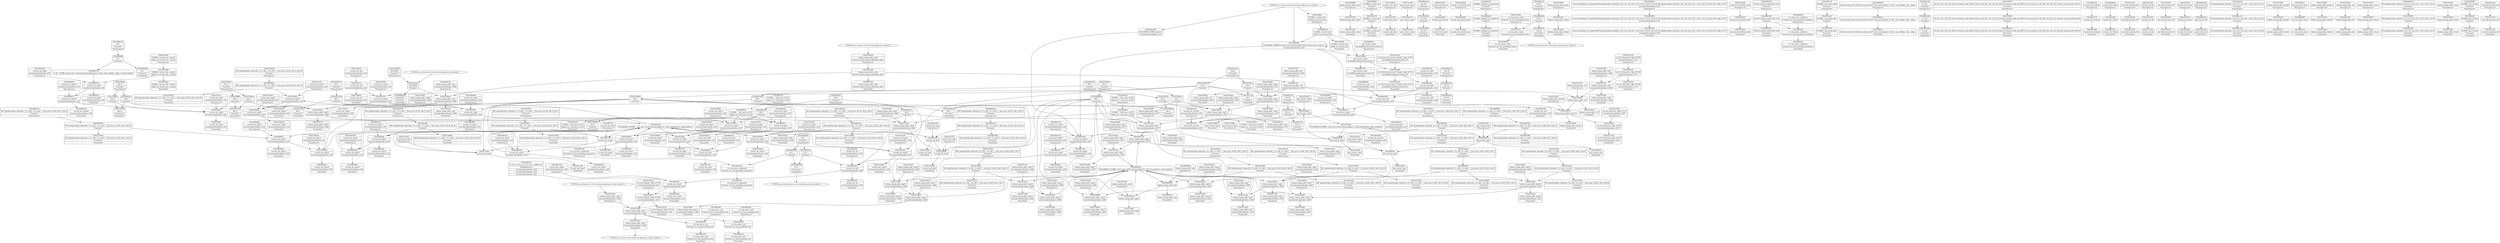 digraph {
	CE0x47dcde0 [shape=record,shape=Mrecord,label="{CE0x47dcde0|current_sid:_tmp19|security/selinux/hooks.c,218}"]
	CE0x47ebe20 [shape=record,shape=Mrecord,label="{CE0x47ebe20|selinux_mmap_addr:_entry|*SummSink*}"]
	CE0x4830240 [shape=record,shape=Mrecord,label="{CE0x4830240|current_sid:_tmp5|security/selinux/hooks.c,218|*SummSink*}"]
	CE0x482d070 [shape=record,shape=Mrecord,label="{CE0x482d070|i64*_getelementptr_inbounds_(_11_x_i64_,_11_x_i64_*___llvm_gcov_ctr125,_i64_0,_i64_8)|*Constant*|*SummSource*}"]
	CE0x4802e90 [shape=record,shape=Mrecord,label="{CE0x4802e90|current_sid:_tmp15|security/selinux/hooks.c,218|*SummSink*}"]
	CE0x47e3840 [shape=record,shape=Mrecord,label="{CE0x47e3840|get_current:_tmp2|*SummSink*}"]
	CE0x47db750 [shape=record,shape=Mrecord,label="{CE0x47db750|GLOBAL:_current_sid|*Constant*}"]
	CE0x47e53f0 [shape=record,shape=Mrecord,label="{CE0x47e53f0|current_sid:_entry}"]
	CE0x54f8420 [shape=record,shape=Mrecord,label="{CE0x54f8420|i64_0|*Constant*|*SummSource*}"]
	CE0x4840e30 [shape=record,shape=Mrecord,label="{CE0x4840e30|current_sid:_tmp21|security/selinux/hooks.c,218|*SummSink*}"]
	CE0x4808c10 [shape=record,shape=Mrecord,label="{CE0x4808c10|selinux_mmap_addr:_tmp|*SummSink*}"]
	CE0x47d9160 [shape=record,shape=Mrecord,label="{CE0x47d9160|get_current:_tmp3|*SummSource*}"]
	CE0x48406b0 [shape=record,shape=Mrecord,label="{CE0x48406b0|current_sid:_cred|security/selinux/hooks.c,218|*SummSource*}"]
	CE0x47ee210 [shape=record,shape=Mrecord,label="{CE0x47ee210|get_current:_entry}"]
	CE0x4827680 [shape=record,shape=Mrecord,label="{CE0x4827680|i64_2|*Constant*}"]
	CE0x47dad70 [shape=record,shape=Mrecord,label="{CE0x47dad70|i32_0|*Constant*|*SummSource*}"]
	CE0x4806cf0 [shape=record,shape=Mrecord,label="{CE0x4806cf0|current_sid:_tmp13|security/selinux/hooks.c,218}"]
	CE0x480e2f0 [shape=record,shape=Mrecord,label="{CE0x480e2f0|avc_has_perm:_ssid|Function::avc_has_perm&Arg::ssid::|*SummSource*}"]
	CE0x4809120 [shape=record,shape=Mrecord,label="{CE0x4809120|_ret_i32_%retval.0,_!dbg_!27728|security/selinux/avc.c,775}"]
	CE0x47da720 [shape=record,shape=Mrecord,label="{CE0x47da720|current_sid:_tmp7|security/selinux/hooks.c,218|*SummSink*}"]
	CE0x47dd0d0 [shape=record,shape=Mrecord,label="{CE0x47dd0d0|i64*_getelementptr_inbounds_(_11_x_i64_,_11_x_i64_*___llvm_gcov_ctr125,_i64_0,_i64_10)|*Constant*}"]
	CE0x47ee910 [shape=record,shape=Mrecord,label="{CE0x47ee910|selinux_mmap_addr:_tmp15|security/selinux/hooks.c,3286|*SummSource*}"]
	CE0x4808dc0 [shape=record,shape=Mrecord,label="{CE0x4808dc0|get_current:_tmp4|./arch/x86/include/asm/current.h,14|*SummSource*}"]
	CE0x482bcb0 [shape=record,shape=Mrecord,label="{CE0x482bcb0|i32_218|*Constant*|*SummSource*}"]
	CE0x4840540 [shape=record,shape=Mrecord,label="{CE0x4840540|current_sid:_cred|security/selinux/hooks.c,218}"]
	CE0x4842ad0 [shape=record,shape=Mrecord,label="{CE0x4842ad0|current_sid:_sid|security/selinux/hooks.c,220|*SummSource*}"]
	CE0x48410c0 [shape=record,shape=Mrecord,label="{CE0x48410c0|i32_22|*Constant*}"]
	CE0x48411f0 [shape=record,shape=Mrecord,label="{CE0x48411f0|i32_22|*Constant*|*SummSource*}"]
	CE0x47dc420 [shape=record,shape=Mrecord,label="{CE0x47dc420|current_sid:_tmp17|security/selinux/hooks.c,218|*SummSource*}"]
	CE0x47e38b0 [shape=record,shape=Mrecord,label="{CE0x47e38b0|get_current:_tmp2|*SummSource*}"]
	CE0x47e47b0 [shape=record,shape=Mrecord,label="{CE0x47e47b0|i64*_getelementptr_inbounds_(_9_x_i64_,_9_x_i64_*___llvm_gcov_ctr255,_i64_0,_i64_6)|*Constant*|*SummSink*}"]
	CE0x47fa990 [shape=record,shape=Mrecord,label="{CE0x47fa990|i64_1|*Constant*|*SummSource*}"]
	CE0x47ded70 [shape=record,shape=Mrecord,label="{CE0x47ded70|current_sid:_do.end|*SummSink*}"]
	CE0x482d930 [shape=record,shape=Mrecord,label="{CE0x482d930|current_sid:_land.lhs.true|*SummSource*}"]
	CE0x47f00f0 [shape=record,shape=Mrecord,label="{CE0x47f00f0|_ret_i32_%retval.0,_!dbg_!27727|security/selinux/hooks.c,3287}"]
	CE0x4800360 [shape=record,shape=Mrecord,label="{CE0x4800360|selinux_mmap_addr:_tmp}"]
	CE0x482ffc0 [shape=record,shape=Mrecord,label="{CE0x482ffc0|current_sid:_tmp5|security/selinux/hooks.c,218}"]
	CE0x47dc720 [shape=record,shape=Mrecord,label="{CE0x47dc720|current_sid:_tmp19|security/selinux/hooks.c,218|*SummSource*}"]
	CE0x47f4aa0 [shape=record,shape=Mrecord,label="{CE0x47f4aa0|selinux_mmap_addr:_tmp5|security/selinux/hooks.c,3277|*SummSource*}"]
	CE0x482c260 [shape=record,shape=Mrecord,label="{CE0x482c260|COLLAPSED:_GCMRE___llvm_gcov_ctr125_internal_global_11_x_i64_zeroinitializer:_elem_0:default:}"]
	CE0x47d9e40 [shape=record,shape=Mrecord,label="{CE0x47d9e40|i64*_getelementptr_inbounds_(_11_x_i64_,_11_x_i64_*___llvm_gcov_ctr125,_i64_0,_i64_1)|*Constant*|*SummSink*}"]
	CE0x47dec60 [shape=record,shape=Mrecord,label="{CE0x47dec60|current_sid:_do.end|*SummSource*}"]
	CE0x482f150 [shape=record,shape=Mrecord,label="{CE0x482f150|GLOBAL:___llvm_gcov_ctr125|Global_var:__llvm_gcov_ctr125|*SummSource*}"]
	CE0x47daa90 [shape=record,shape=Mrecord,label="{CE0x47daa90|selinux_mmap_addr:_addr|Function::selinux_mmap_addr&Arg::addr::}"]
	CE0x47e55a0 [shape=record,shape=Mrecord,label="{CE0x47e55a0|selinux_mmap_addr:_call2|security/selinux/hooks.c,3281|*SummSource*}"]
	CE0x482b860 [shape=record,shape=Mrecord,label="{CE0x482b860|GLOBAL:_lockdep_rcu_suspicious|*Constant*|*SummSink*}"]
	CE0x47f8200 [shape=record,shape=Mrecord,label="{CE0x47f8200|avc_has_perm:_tclass|Function::avc_has_perm&Arg::tclass::|*SummSink*}"]
	CE0x47dbff0 [shape=record,shape=Mrecord,label="{CE0x47dbff0|i64*_getelementptr_inbounds_(_11_x_i64_,_11_x_i64_*___llvm_gcov_ctr125,_i64_0,_i64_9)|*Constant*|*SummSink*}"]
	CE0x47fd870 [shape=record,shape=Mrecord,label="{CE0x47fd870|selinux_mmap_addr:_tmp6|security/selinux/hooks.c,3278}"]
	CE0x47f5f60 [shape=record,shape=Mrecord,label="{CE0x47f5f60|selinux_mmap_addr:_tobool|security/selinux/hooks.c,3277}"]
	CE0x4800440 [shape=record,shape=Mrecord,label="{CE0x4800440|selinux_mmap_addr:_tmp|*SummSource*}"]
	CE0x47dc490 [shape=record,shape=Mrecord,label="{CE0x47dc490|current_sid:_tmp17|security/selinux/hooks.c,218|*SummSink*}"]
	CE0x4801880 [shape=record,shape=Mrecord,label="{CE0x4801880|selinux_mmap_addr:_tmp4|security/selinux/hooks.c,3277|*SummSource*}"]
	CE0x47fced0 [shape=record,shape=Mrecord,label="{CE0x47fced0|selinux_mmap_addr:_tmp9|security/selinux/hooks.c,3280}"]
	CE0x47e7090 [shape=record,shape=Mrecord,label="{CE0x47e7090|_ret_i32_%retval.0,_!dbg_!27727|security/selinux/hooks.c,3287|*SummSource*}"]
	CE0x47dcbb0 [shape=record,shape=Mrecord,label="{CE0x47dcbb0|current_sid:_tmp18|security/selinux/hooks.c,218|*SummSink*}"]
	CE0x4804a10 [shape=record,shape=Mrecord,label="{CE0x4804a10|avc_has_perm:_tsid|Function::avc_has_perm&Arg::tsid::|*SummSink*}"]
	CE0x47f4ff0 [shape=record,shape=Mrecord,label="{CE0x47f4ff0|selinux_mmap_addr:_tmp11|security/selinux/hooks.c,3280|*SummSink*}"]
	CE0x47d9da0 [shape=record,shape=Mrecord,label="{CE0x47d9da0|COLLAPSED:_GCMRE___llvm_gcov_ctr98_internal_global_2_x_i64_zeroinitializer:_elem_0:default:}"]
	CE0x47f9eb0 [shape=record,shape=Mrecord,label="{CE0x47f9eb0|i64_5|*Constant*}"]
	CE0x4808d20 [shape=record,shape=Mrecord,label="{CE0x4808d20|i64*_getelementptr_inbounds_(_2_x_i64_,_2_x_i64_*___llvm_gcov_ctr98,_i64_0,_i64_1)|*Constant*}"]
	CE0x47e6dd0 [shape=record,shape=Mrecord,label="{CE0x47e6dd0|selinux_mmap_addr:_if.then|*SummSink*}"]
	CE0x47e1a80 [shape=record,shape=Mrecord,label="{CE0x47e1a80|current_sid:_tmp3|*SummSink*}"]
	CE0x4843940 [shape=record,shape=Mrecord,label="{CE0x4843940|current_sid:_tmp24|security/selinux/hooks.c,220|*SummSink*}"]
	CE0x48077f0 [shape=record,shape=Mrecord,label="{CE0x48077f0|current_sid:_tmp2|*SummSource*}"]
	CE0x47efe70 [shape=record,shape=Mrecord,label="{CE0x47efe70|selinux_mmap_addr:_tmp16|security/selinux/hooks.c,3287|*SummSink*}"]
	CE0x4802e20 [shape=record,shape=Mrecord,label="{CE0x4802e20|current_sid:_tmp15|security/selinux/hooks.c,218|*SummSource*}"]
	CE0x48429e0 [shape=record,shape=Mrecord,label="{CE0x48429e0|current_sid:_sid|security/selinux/hooks.c,220}"]
	CE0x4805540 [shape=record,shape=Mrecord,label="{CE0x4805540|_call_void_lockdep_rcu_suspicious(i8*_getelementptr_inbounds_(_25_x_i8_,_25_x_i8_*_.str3,_i32_0,_i32_0),_i32_218,_i8*_getelementptr_inbounds_(_45_x_i8_,_45_x_i8_*_.str12,_i32_0,_i32_0))_#10,_!dbg_!27727|security/selinux/hooks.c,218}"]
	CE0x47ec720 [shape=record,shape=Mrecord,label="{CE0x47ec720|selinux_mmap_addr:_tmp6|security/selinux/hooks.c,3278|*SummSink*}"]
	CE0x47fcbb0 [shape=record,shape=Mrecord,label="{CE0x47fcbb0|selinux_mmap_addr:_tmp11|security/selinux/hooks.c,3280}"]
	CE0x482c2d0 [shape=record,shape=Mrecord,label="{CE0x482c2d0|current_sid:_tmp|*SummSource*}"]
	CE0x47e4260 [shape=record,shape=Mrecord,label="{CE0x47e4260|current_sid:_land.lhs.true2}"]
	CE0x48083e0 [shape=record,shape=Mrecord,label="{CE0x48083e0|current_sid:_tmp8|security/selinux/hooks.c,218|*SummSink*}"]
	"CONST[source:0(mediator),value:2(dynamic)][purpose:{object,subject}]"
	CE0x480d430 [shape=record,shape=Mrecord,label="{CE0x480d430|current_sid:_tmp16|security/selinux/hooks.c,218}"]
	CE0x47deaa0 [shape=record,shape=Mrecord,label="{CE0x47deaa0|current_sid:_land.lhs.true|*SummSink*}"]
	CE0x47f6e10 [shape=record,shape=Mrecord,label="{CE0x47f6e10|selinux_mmap_addr:_tmp2|security/selinux/hooks.c,3277}"]
	CE0x47f34e0 [shape=record,shape=Mrecord,label="{CE0x47f34e0|i64*_getelementptr_inbounds_(_9_x_i64_,_9_x_i64_*___llvm_gcov_ctr255,_i64_0,_i64_6)|*Constant*}"]
	CE0x47dab50 [shape=record,shape=Mrecord,label="{CE0x47dab50|selinux_mmap_addr:_addr|Function::selinux_mmap_addr&Arg::addr::|*SummSource*}"]
	CE0x4807860 [shape=record,shape=Mrecord,label="{CE0x4807860|current_sid:_tmp2|*SummSink*}"]
	CE0x48048a0 [shape=record,shape=Mrecord,label="{CE0x48048a0|avc_has_perm:_tsid|Function::avc_has_perm&Arg::tsid::|*SummSource*}"]
	CE0x47db6e0 [shape=record,shape=Mrecord,label="{CE0x47db6e0|selinux_mmap_addr:_tmp13|security/selinux/hooks.c,3281|*SummSink*}"]
	CE0x4841d70 [shape=record,shape=Mrecord,label="{CE0x4841d70|current_sid:_tmp22|security/selinux/hooks.c,218|*SummSink*}"]
	CE0x4841c70 [shape=record,shape=Mrecord,label="{CE0x4841c70|current_sid:_tmp22|security/selinux/hooks.c,218|*SummSource*}"]
	CE0x47e61e0 [shape=record,shape=Mrecord,label="{CE0x47e61e0|get_current:_tmp1|*SummSource*}"]
	CE0x4806d60 [shape=record,shape=Mrecord,label="{CE0x4806d60|current_sid:_tmp13|security/selinux/hooks.c,218|*SummSource*}"]
	CE0x47f3340 [shape=record,shape=Mrecord,label="{CE0x47f3340|selinux_mmap_addr:_tmp1|*SummSource*}"]
	CE0x4805ca0 [shape=record,shape=Mrecord,label="{CE0x4805ca0|avc_has_perm:_auditdata|Function::avc_has_perm&Arg::auditdata::|*SummSink*}"]
	CE0x47f7910 [shape=record,shape=Mrecord,label="{CE0x47f7910|avc_has_perm:_tclass|Function::avc_has_perm&Arg::tclass::}"]
	CE0x47ecaf0 [shape=record,shape=Mrecord,label="{CE0x47ecaf0|selinux_mmap_addr:_tmp7|security/selinux/hooks.c,3278}"]
	CE0x482fee0 [shape=record,shape=Mrecord,label="{CE0x482fee0|GLOBAL:___llvm_gcov_ctr125|Global_var:__llvm_gcov_ctr125|*SummSink*}"]
	CE0x4808510 [shape=record,shape=Mrecord,label="{CE0x4808510|current_sid:_tobool1|security/selinux/hooks.c,218}"]
	CE0x4840780 [shape=record,shape=Mrecord,label="{CE0x4840780|current_sid:_cred|security/selinux/hooks.c,218|*SummSink*}"]
	CE0x480e3b0 [shape=record,shape=Mrecord,label="{CE0x480e3b0|avc_has_perm:_ssid|Function::avc_has_perm&Arg::ssid::|*SummSink*}"]
	CE0x4808370 [shape=record,shape=Mrecord,label="{CE0x4808370|get_current:_tmp}"]
	CE0x47e24f0 [shape=record,shape=Mrecord,label="{CE0x47e24f0|current_sid:_tmp3}"]
	CE0x47dd3d0 [shape=record,shape=Mrecord,label="{CE0x47dd3d0|i64*_getelementptr_inbounds_(_11_x_i64_,_11_x_i64_*___llvm_gcov_ctr125,_i64_0,_i64_10)|*Constant*|*SummSink*}"]
	CE0x4805b20 [shape=record,shape=Mrecord,label="{CE0x4805b20|%struct.common_audit_data*_null|*Constant*|*SummSink*}"]
	CE0x47f6cd0 [shape=record,shape=Mrecord,label="{CE0x47f6cd0|selinux_mmap_addr:_tmp2|security/selinux/hooks.c,3277|*SummSink*}"]
	CE0x48405b0 [shape=record,shape=Mrecord,label="{CE0x48405b0|current_sid:_sid|security/selinux/hooks.c,220|*SummSink*}"]
	CE0x4804b90 [shape=record,shape=Mrecord,label="{CE0x4804b90|i16_45|*Constant*}"]
	CE0x4840a90 [shape=record,shape=Mrecord,label="{CE0x4840a90|COLLAPSED:_GCMRE_current_task_external_global_%struct.task_struct*:_elem_0::|security/selinux/hooks.c,218}"]
	CE0x47f7130 [shape=record,shape=Mrecord,label="{CE0x47f7130|GLOBAL:_cap_mmap_addr|*Constant*|*SummSource*}"]
	CE0x4840c10 [shape=record,shape=Mrecord,label="{CE0x4840c10|current_sid:_tmp21|security/selinux/hooks.c,218}"]
	CE0x47e0b20 [shape=record,shape=Mrecord,label="{CE0x47e0b20|current_sid:_land.lhs.true2|*SummSink*}"]
	CE0x47dd320 [shape=record,shape=Mrecord,label="{CE0x47dd320|i64*_getelementptr_inbounds_(_11_x_i64_,_11_x_i64_*___llvm_gcov_ctr125,_i64_0,_i64_10)|*Constant*|*SummSource*}"]
	CE0x47f8330 [shape=record,shape=Mrecord,label="{CE0x47f8330|%struct.task_struct*_(%struct.task_struct**)*_asm_movq_%gs:$_1:P_,$0_,_r,im,_dirflag_,_fpsr_,_flags_|*SummSink*}"]
	CE0x47d6900 [shape=record,shape=Mrecord,label="{CE0x47d6900|i64*_getelementptr_inbounds_(_9_x_i64_,_9_x_i64_*___llvm_gcov_ctr255,_i64_0,_i64_3)|*Constant*|*SummSink*}"]
	CE0x47f84c0 [shape=record,shape=Mrecord,label="{CE0x47f84c0|GLOBAL:_current_task|Global_var:current_task|*SummSource*}"]
	CE0x4807f60 [shape=record,shape=Mrecord,label="{CE0x4807f60|i64*_getelementptr_inbounds_(_11_x_i64_,_11_x_i64_*___llvm_gcov_ctr125,_i64_0,_i64_0)|*Constant*|*SummSink*}"]
	CE0x47db320 [shape=record,shape=Mrecord,label="{CE0x47db320|selinux_mmap_addr:_tmp12|security/selinux/hooks.c,3281|*SummSource*}"]
	CE0x47ee3d0 [shape=record,shape=Mrecord,label="{CE0x47ee3d0|get_current:_entry|*SummSink*}"]
	CE0x47dfc70 [shape=record,shape=Mrecord,label="{CE0x47dfc70|current_sid:_tobool|security/selinux/hooks.c,218|*SummSink*}"]
	CE0x47e5a90 [shape=record,shape=Mrecord,label="{CE0x47e5a90|selinux_mmap_addr:_tmp5|security/selinux/hooks.c,3277|*SummSink*}"]
	CE0x47dfb80 [shape=record,shape=Mrecord,label="{CE0x47dfb80|current_sid:_call|security/selinux/hooks.c,218|*SummSink*}"]
	CE0x482cad0 [shape=record,shape=Mrecord,label="{CE0x482cad0|i1_true|*Constant*}"]
	CE0x47dfae0 [shape=record,shape=Mrecord,label="{CE0x47dfae0|current_sid:_call|security/selinux/hooks.c,218|*SummSource*}"]
	CE0x48403b0 [shape=record,shape=Mrecord,label="{CE0x48403b0|i32_78|*Constant*|*SummSink*}"]
	CE0x47feb50 [shape=record,shape=Mrecord,label="{CE0x47feb50|get_current:_tmp|*SummSource*}"]
	CE0x47e8660 [shape=record,shape=Mrecord,label="{CE0x47e8660|i64_65536|*Constant*|*SummSource*}"]
	CE0x47ec950 [shape=record,shape=Mrecord,label="{CE0x47ec950|selinux_mmap_addr:_tmp7|security/selinux/hooks.c,3278|*SummSink*}"]
	CE0x480ee70 [shape=record,shape=Mrecord,label="{CE0x480ee70|i64*_getelementptr_inbounds_(_11_x_i64_,_11_x_i64_*___llvm_gcov_ctr125,_i64_0,_i64_0)|*Constant*}"]
	CE0x47d9480 [shape=record,shape=Mrecord,label="{CE0x47d9480|current_sid:_tmp10|security/selinux/hooks.c,218|*SummSource*}"]
	CE0x47f5b50 [shape=record,shape=Mrecord,label="{CE0x47f5b50|i32_(i32,_i32,_i16,_i32,_%struct.common_audit_data*)*_bitcast_(i32_(i32,_i32,_i16,_i32,_%struct.common_audit_data.495*)*_avc_has_perm_to_i32_(i32,_i32,_i16,_i32,_%struct.common_audit_data*)*)|*Constant*|*SummSource*}"]
	CE0x482e8d0 [shape=record,shape=Mrecord,label="{CE0x482e8d0|current_sid:_do.body|*SummSink*}"]
	CE0x4803200 [shape=record,shape=Mrecord,label="{CE0x4803200|i32_1|*Constant*|*SummSink*}"]
	CE0x47f9e40 [shape=record,shape=Mrecord,label="{CE0x47f9e40|selinux_mmap_addr:_cmp|security/selinux/hooks.c,3280|*SummSink*}"]
	CE0x47efaf0 [shape=record,shape=Mrecord,label="{CE0x47efaf0|selinux_mmap_addr:_tmp16|security/selinux/hooks.c,3287}"]
	CE0x482d640 [shape=record,shape=Mrecord,label="{CE0x482d640|current_sid:_if.then|*SummSource*}"]
	CE0x4804060 [shape=record,shape=Mrecord,label="{CE0x4804060|current_sid:_tmp12|security/selinux/hooks.c,218}"]
	CE0x4806dd0 [shape=record,shape=Mrecord,label="{CE0x4806dd0|current_sid:_tmp13|security/selinux/hooks.c,218|*SummSink*}"]
	CE0x47e3270 [shape=record,shape=Mrecord,label="{CE0x47e3270|current_sid:_tmp1|*SummSource*}"]
	CE0x48082e0 [shape=record,shape=Mrecord,label="{CE0x48082e0|%struct.task_struct*_(%struct.task_struct**)*_asm_movq_%gs:$_1:P_,$0_,_r,im,_dirflag_,_fpsr_,_flags_}"]
	CE0x4804350 [shape=record,shape=Mrecord,label="{CE0x4804350|current_sid:_tmp12|security/selinux/hooks.c,218|*SummSink*}"]
	CE0x482d720 [shape=record,shape=Mrecord,label="{CE0x482d720|current_sid:_if.then|*SummSink*}"]
	CE0x47da2f0 [shape=record,shape=Mrecord,label="{CE0x47da2f0|_call_void_mcount()_#3|*SummSource*}"]
	CE0x47ddc40 [shape=record,shape=Mrecord,label="{CE0x47ddc40|current_sid:_tmp20|security/selinux/hooks.c,218|*SummSink*}"]
	CE0x47edc80 [shape=record,shape=Mrecord,label="{CE0x47edc80|i64*_getelementptr_inbounds_(_9_x_i64_,_9_x_i64_*___llvm_gcov_ctr255,_i64_0,_i64_7)|*Constant*|*SummSource*}"]
	CE0x4829570 [shape=record,shape=Mrecord,label="{CE0x4829570|current_sid:_tmp8|security/selinux/hooks.c,218}"]
	CE0x47f9830 [shape=record,shape=Mrecord,label="{CE0x47f9830|i64_0|*Constant*|*SummSink*}"]
	CE0x47f99a0 [shape=record,shape=Mrecord,label="{CE0x47f99a0|selinux_mmap_addr:_tmp3|security/selinux/hooks.c,3277|*SummSink*}"]
	CE0x6759a40 [shape=record,shape=Mrecord,label="{CE0x6759a40|selinux_mmap_addr:_tobool|security/selinux/hooks.c,3277|*SummSink*}"]
	CE0x47e7ad0 [shape=record,shape=Mrecord,label="{CE0x47e7ad0|current_sid:_bb|*SummSource*}"]
	CE0x482fa20 [shape=record,shape=Mrecord,label="{CE0x482fa20|current_sid:_tmp7|security/selinux/hooks.c,218|*SummSource*}"]
	CE0x47e39a0 [shape=record,shape=Mrecord,label="{CE0x47e39a0|get_current:_tmp4|./arch/x86/include/asm/current.h,14}"]
	"CONST[source:1(input),value:2(dynamic)][purpose:{object}]"
	CE0x483ec70 [shape=record,shape=Mrecord,label="{CE0x483ec70|current_sid:_call4|security/selinux/hooks.c,218|*SummSink*}"]
	CE0x47d5120 [shape=record,shape=Mrecord,label="{CE0x47d5120|_ret_i32_%tmp24,_!dbg_!27742|security/selinux/hooks.c,220|*SummSource*}"]
	CE0x4841630 [shape=record,shape=Mrecord,label="{CE0x4841630|current_sid:_security|security/selinux/hooks.c,218|*SummSink*}"]
	CE0x47f2ee0 [shape=record,shape=Mrecord,label="{CE0x47f2ee0|GLOBAL:_current_sid.__warned|Global_var:current_sid.__warned|*SummSink*}"]
	CE0x47e62f0 [shape=record,shape=Mrecord,label="{CE0x47e62f0|_call_void_mcount()_#3|*SummSource*}"]
	CE0x47da390 [shape=record,shape=Mrecord,label="{CE0x47da390|_call_void_mcount()_#3|*SummSink*}"]
	CE0x47f1bc0 [shape=record,shape=Mrecord,label="{CE0x47f1bc0|selinux_mmap_addr:_tmp14|security/selinux/hooks.c,3286}"]
	CE0x47e0cf0 [shape=record,shape=Mrecord,label="{CE0x47e0cf0|current_sid:_if.end|*SummSource*}"]
	CE0x47df2c0 [shape=record,shape=Mrecord,label="{CE0x47df2c0|i64*_getelementptr_inbounds_(_11_x_i64_,_11_x_i64_*___llvm_gcov_ctr125,_i64_0,_i64_1)|*Constant*}"]
	CE0x4843b50 [shape=record,shape=Mrecord,label="{CE0x4843b50|get_current:_bb}"]
	CE0x47e8020 [shape=record,shape=Mrecord,label="{CE0x47e8020|selinux_mmap_addr:_tobool|security/selinux/hooks.c,3277|*SummSource*}"]
	CE0x4827510 [shape=record,shape=Mrecord,label="{CE0x4827510|i64_3|*Constant*|*SummSource*}"]
	CE0x48055b0 [shape=record,shape=Mrecord,label="{CE0x48055b0|_call_void_lockdep_rcu_suspicious(i8*_getelementptr_inbounds_(_25_x_i8_,_25_x_i8_*_.str3,_i32_0,_i32_0),_i32_218,_i8*_getelementptr_inbounds_(_45_x_i8_,_45_x_i8_*_.str12,_i32_0,_i32_0))_#10,_!dbg_!27727|security/selinux/hooks.c,218|*SummSource*}"]
	CE0x480df70 [shape=record,shape=Mrecord,label="{CE0x480df70|avc_has_perm:_requested|Function::avc_has_perm&Arg::requested::|*SummSink*}"]
	CE0x47edf90 [shape=record,shape=Mrecord,label="{CE0x47edf90|selinux_mmap_addr:_tmp15|security/selinux/hooks.c,3286}"]
	CE0x47e7910 [shape=record,shape=Mrecord,label="{CE0x47e7910|current_sid:_bb}"]
	CE0x47fc6f0 [shape=record,shape=Mrecord,label="{CE0x47fc6f0|selinux_mmap_addr:_tmp10|security/selinux/hooks.c,3280}"]
	CE0x482a310 [shape=record,shape=Mrecord,label="{CE0x482a310|i8*_getelementptr_inbounds_(_45_x_i8_,_45_x_i8_*_.str12,_i32_0,_i32_0)|*Constant*|*SummSink*}"]
	CE0x47e82e0 [shape=record,shape=Mrecord,label="{CE0x47e82e0|selinux_mmap_addr:_tmp7|security/selinux/hooks.c,3278|*SummSource*}"]
	CE0x47fd450 [shape=record,shape=Mrecord,label="{CE0x47fd450|_call_void_mcount()_#3}"]
	CE0x48067c0 [shape=record,shape=Mrecord,label="{CE0x48067c0|i64*_getelementptr_inbounds_(_11_x_i64_,_11_x_i64_*___llvm_gcov_ctr125,_i64_0,_i64_6)|*Constant*|*SummSource*}"]
	CE0x47dc060 [shape=record,shape=Mrecord,label="{CE0x47dc060|current_sid:_tmp17|security/selinux/hooks.c,218}"]
	CE0x47f85c0 [shape=record,shape=Mrecord,label="{CE0x47f85c0|i64*_getelementptr_inbounds_(_2_x_i64_,_2_x_i64_*___llvm_gcov_ctr98,_i64_0,_i64_1)|*Constant*|*SummSource*}"]
	CE0x47e2310 [shape=record,shape=Mrecord,label="{CE0x47e2310|current_sid:_call|security/selinux/hooks.c,218}"]
	CE0x47d9030 [shape=record,shape=Mrecord,label="{CE0x47d9030|get_current:_tmp3}"]
	CE0x47e60c0 [shape=record,shape=Mrecord,label="{CE0x47e60c0|selinux_mmap_addr:_if.end4|*SummSink*}"]
	CE0x47e5910 [shape=record,shape=Mrecord,label="{CE0x47e5910|get_current:_tmp1|*SummSink*}"]
	CE0x4804690 [shape=record,shape=Mrecord,label="{CE0x4804690|avc_has_perm:_entry}"]
	CE0x47f1db0 [shape=record,shape=Mrecord,label="{CE0x47f1db0|selinux_mmap_addr:_tmp14|security/selinux/hooks.c,3286|*SummSink*}"]
	CE0x4807780 [shape=record,shape=Mrecord,label="{CE0x4807780|current_sid:_tmp2}"]
	CE0x47de450 [shape=record,shape=Mrecord,label="{CE0x47de450|i32_0|*Constant*}"]
	CE0x47f5550 [shape=record,shape=Mrecord,label="{CE0x47f5550|selinux_mmap_addr:_if.end4}"]
	CE0x480d6d0 [shape=record,shape=Mrecord,label="{CE0x480d6d0|current_sid:_tmp16|security/selinux/hooks.c,218|*SummSink*}"]
	CE0x47fd160 [shape=record,shape=Mrecord,label="{CE0x47fd160|selinux_mmap_addr:_tmp9|security/selinux/hooks.c,3280|*SummSink*}"]
	CE0x47fb7e0 [shape=record,shape=Mrecord,label="{CE0x47fb7e0|selinux_mmap_addr:_tmp3|security/selinux/hooks.c,3277}"]
	CE0x4804e30 [shape=record,shape=Mrecord,label="{CE0x4804e30|i16_45|*Constant*|*SummSink*}"]
	CE0x48276f0 [shape=record,shape=Mrecord,label="{CE0x48276f0|current_sid:_tmp4|security/selinux/hooks.c,218}"]
	CE0x4840420 [shape=record,shape=Mrecord,label="{CE0x4840420|i32_78|*Constant*|*SummSource*}"]
	CE0x47e3460 [shape=record,shape=Mrecord,label="{CE0x47e3460|current_sid:_tmp1|*SummSink*}"]
	CE0x48060e0 [shape=record,shape=Mrecord,label="{CE0x48060e0|i64*_getelementptr_inbounds_(_9_x_i64_,_9_x_i64_*___llvm_gcov_ctr255,_i64_0,_i64_3)|*Constant*}"]
	CE0x47dd440 [shape=record,shape=Mrecord,label="{CE0x47dd440|current_sid:_tmp19|security/selinux/hooks.c,218|*SummSink*}"]
	CE0x480d560 [shape=record,shape=Mrecord,label="{CE0x480d560|current_sid:_tmp16|security/selinux/hooks.c,218|*SummSource*}"]
	CE0x48041e0 [shape=record,shape=Mrecord,label="{CE0x48041e0|current_sid:_tmp12|security/selinux/hooks.c,218|*SummSource*}"]
	CE0x47f03f0 [shape=record,shape=Mrecord,label="{CE0x47f03f0|selinux_mmap_addr:_tmp17|security/selinux/hooks.c,3287|*SummSource*}"]
	CE0x47f9300 [shape=record,shape=Mrecord,label="{CE0x47f9300|selinux_mmap_addr:_call3|security/selinux/hooks.c,3282|*SummSink*}"]
	CE0x47fdc60 [shape=record,shape=Mrecord,label="{CE0x47fdc60|current_sid:_entry|*SummSink*}"]
	CE0x47fb9d0 [shape=record,shape=Mrecord,label="{CE0x47fb9d0|selinux_mmap_addr:_tmp3|security/selinux/hooks.c,3277|*SummSource*}"]
	CE0x48426c0 [shape=record,shape=Mrecord,label="{CE0x48426c0|i32_1|*Constant*}"]
	CE0x4802db0 [shape=record,shape=Mrecord,label="{CE0x4802db0|current_sid:_tmp15|security/selinux/hooks.c,218}"]
	CE0x47e6a70 [shape=record,shape=Mrecord,label="{CE0x47e6a70|_call_void_mcount()_#3|*SummSink*}"]
	CE0x47e8be0 [shape=record,shape=Mrecord,label="{CE0x47e8be0|selinux_mmap_addr:_cmp|security/selinux/hooks.c,3280}"]
	CE0x47edbc0 [shape=record,shape=Mrecord,label="{CE0x47edbc0|i64*_getelementptr_inbounds_(_9_x_i64_,_9_x_i64_*___llvm_gcov_ctr255,_i64_0,_i64_7)|*Constant*}"]
	CE0x4805e40 [shape=record,shape=Mrecord,label="{CE0x4805e40|avc_has_perm:_auditdata|Function::avc_has_perm&Arg::auditdata::}"]
	CE0x47f5ae0 [shape=record,shape=Mrecord,label="{CE0x47f5ae0|avc_has_perm:_entry|*SummSource*}"]
	CE0x47eef40 [shape=record,shape=Mrecord,label="{CE0x47eef40|i64*_getelementptr_inbounds_(_9_x_i64_,_9_x_i64_*___llvm_gcov_ctr255,_i64_0,_i64_8)|*Constant*|*SummSink*}"]
	CE0x4831f30 [shape=record,shape=Mrecord,label="{CE0x4831f30|current_sid:_tmp8|security/selinux/hooks.c,218|*SummSource*}"]
	CE0x47f5610 [shape=record,shape=Mrecord,label="{CE0x47f5610|selinux_mmap_addr:_if.then1}"]
	CE0x48273e0 [shape=record,shape=Mrecord,label="{CE0x48273e0|i64_3|*Constant*}"]
	CE0x47f1260 [shape=record,shape=Mrecord,label="{CE0x47f1260|current_sid:_tmp6|security/selinux/hooks.c,218}"]
	CE0x48488f0 [shape=record,shape=Mrecord,label="{CE0x48488f0|i64*_getelementptr_inbounds_(_2_x_i64_,_2_x_i64_*___llvm_gcov_ctr98,_i64_0,_i64_0)|*Constant*|*SummSource*}"]
	CE0x4809190 [shape=record,shape=Mrecord,label="{CE0x4809190|%struct.common_audit_data*_null|*Constant*|*SummSource*}"]
	CE0x47e06a0 [shape=record,shape=Mrecord,label="{CE0x47e06a0|i64*_getelementptr_inbounds_(_11_x_i64_,_11_x_i64_*___llvm_gcov_ctr125,_i64_0,_i64_6)|*Constant*|*SummSink*}"]
	CE0x482b9f0 [shape=record,shape=Mrecord,label="{CE0x482b9f0|i32_218|*Constant*}"]
	CE0x47f7290 [shape=record,shape=Mrecord,label="{CE0x47f7290|GLOBAL:_cap_mmap_addr|*Constant*|*SummSink*}"]
	CE0x47d89d0 [shape=record,shape=Mrecord,label="{CE0x47d89d0|current_sid:_tmp14|security/selinux/hooks.c,218}"]
	CE0x47db530 [shape=record,shape=Mrecord,label="{CE0x47db530|selinux_mmap_addr:_tmp12|security/selinux/hooks.c,3281|*SummSink*}"]
	CE0x47f8c10 [shape=record,shape=Mrecord,label="{CE0x47f8c10|selinux_mmap_addr:_tmp1}"]
	CE0x47da9b0 [shape=record,shape=Mrecord,label="{CE0x47da9b0|GLOBAL:_current_sid.__warned|Global_var:current_sid.__warned}"]
	CE0x54f83b0 [shape=record,shape=Mrecord,label="{CE0x54f83b0|GLOBAL:___llvm_gcov_ctr255|Global_var:__llvm_gcov_ctr255}"]
	CE0x47f4970 [shape=record,shape=Mrecord,label="{CE0x47f4970|selinux_mmap_addr:_tmp5|security/selinux/hooks.c,3277}"]
	CE0x5e94ec0 [shape=record,shape=Mrecord,label="{CE0x5e94ec0|i64*_getelementptr_inbounds_(_9_x_i64_,_9_x_i64_*___llvm_gcov_ctr255,_i64_0,_i64_0)|*Constant*|*SummSource*}"]
	CE0x48415c0 [shape=record,shape=Mrecord,label="{CE0x48415c0|current_sid:_security|security/selinux/hooks.c,218|*SummSource*}"]
	CE0x47ff8a0 [shape=record,shape=Mrecord,label="{CE0x47ff8a0|i64_4|*Constant*}"]
	CE0x47d9eb0 [shape=record,shape=Mrecord,label="{CE0x47d9eb0|i64_1|*Constant*}"]
	CE0x483e9a0 [shape=record,shape=Mrecord,label="{CE0x483e9a0|current_sid:_call4|security/selinux/hooks.c,218}"]
	CE0x47e5840 [shape=record,shape=Mrecord,label="{CE0x47e5840|selinux_mmap_addr:_bb|*SummSink*}"]
	CE0x4841fa0 [shape=record,shape=Mrecord,label="{CE0x4841fa0|current_sid:_tmp23|security/selinux/hooks.c,218}"]
	CE0x482cc60 [shape=record,shape=Mrecord,label="{CE0x482cc60|i1_true|*Constant*|*SummSource*}"]
	CE0x482de60 [shape=record,shape=Mrecord,label="{CE0x482de60|current_sid:_tmp4|security/selinux/hooks.c,218|*SummSource*}"]
	CE0x47d95b0 [shape=record,shape=Mrecord,label="{CE0x47d95b0|current_sid:_tmp10|security/selinux/hooks.c,218|*SummSink*}"]
	CE0x47ed770 [shape=record,shape=Mrecord,label="{CE0x47ed770|selinux_mmap_addr:_rc.0|*SummSource*}"]
	CE0x482cdd0 [shape=record,shape=Mrecord,label="{CE0x482cdd0|i1_true|*Constant*|*SummSink*}"]
	CE0x4804ff0 [shape=record,shape=Mrecord,label="{CE0x4804ff0|i8_1|*Constant*}"]
	CE0x480dcc0 [shape=record,shape=Mrecord,label="{CE0x480dcc0|avc_has_perm:_entry|*SummSink*}"]
	CE0x47e50e0 [shape=record,shape=Mrecord,label="{CE0x47e50e0|selinux_mmap_addr:_tmp13|security/selinux/hooks.c,3281|*SummSource*}"]
	CE0x47f57c0 [shape=record,shape=Mrecord,label="{CE0x47f57c0|selinux_mmap_addr:_call3|security/selinux/hooks.c,3282}"]
	CE0x482e680 [shape=record,shape=Mrecord,label="{CE0x482e680|current_sid:_if.end|*SummSink*}"]
	CE0x48003d0 [shape=record,shape=Mrecord,label="{CE0x48003d0|COLLAPSED:_GCMRE___llvm_gcov_ctr255_internal_global_9_x_i64_zeroinitializer:_elem_0:default:}"]
	CE0x482b7f0 [shape=record,shape=Mrecord,label="{CE0x482b7f0|GLOBAL:_lockdep_rcu_suspicious|*Constant*|*SummSource*}"]
	CE0x4800a10 [shape=record,shape=Mrecord,label="{CE0x4800a10|i64_4|*Constant*}"]
	"CONST[source:0(mediator),value:0(static)][purpose:{operation}]"
	CE0x47f36f0 [shape=record,shape=Mrecord,label="{CE0x47f36f0|selinux_mmap_addr:_tmp8|security/selinux/hooks.c,3280|*SummSource*}"]
	CE0x47eec20 [shape=record,shape=Mrecord,label="{CE0x47eec20|i64*_getelementptr_inbounds_(_9_x_i64_,_9_x_i64_*___llvm_gcov_ctr255,_i64_0,_i64_8)|*Constant*}"]
	CE0x48300d0 [shape=record,shape=Mrecord,label="{CE0x48300d0|current_sid:_tmp5|security/selinux/hooks.c,218|*SummSource*}"]
	CE0x47e6760 [shape=record,shape=Mrecord,label="{CE0x47e6760|selinux_mmap_addr:_return|*SummSource*}"]
	CE0x482c1f0 [shape=record,shape=Mrecord,label="{CE0x482c1f0|current_sid:_tmp}"]
	CE0x47e7340 [shape=record,shape=Mrecord,label="{CE0x47e7340|current_sid:_bb|*SummSink*}"]
	CE0x47ee5e0 [shape=record,shape=Mrecord,label="{CE0x47ee5e0|_ret_%struct.task_struct*_%tmp4,_!dbg_!27714|./arch/x86/include/asm/current.h,14|*SummSource*}"]
	CE0x47f3a30 [shape=record,shape=Mrecord,label="{CE0x47f3a30|selinux_mmap_addr:_if.then}"]
	CE0x47f35e0 [shape=record,shape=Mrecord,label="{CE0x47f35e0|selinux_mmap_addr:_tmp8|security/selinux/hooks.c,3280}"]
	CE0x4829f90 [shape=record,shape=Mrecord,label="{CE0x4829f90|i32_218|*Constant*|*SummSink*}"]
	CE0x47f6eb0 [shape=record,shape=Mrecord,label="{CE0x47f6eb0|selinux_mmap_addr:_tmp2|security/selinux/hooks.c,3277|*SummSource*}"]
	CE0x480f3c0 [shape=record,shape=Mrecord,label="{CE0x480f3c0|get_current:_tmp1}"]
	CE0x47e0370 [shape=record,shape=Mrecord,label="{CE0x47e0370|current_sid:_tobool|security/selinux/hooks.c,218}"]
	CE0x47e6970 [shape=record,shape=Mrecord,label="{CE0x47e6970|selinux_mmap_addr:_return}"]
	CE0x4808720 [shape=record,shape=Mrecord,label="{CE0x4808720|current_sid:_tobool1|security/selinux/hooks.c,218|*SummSink*}"]
	CE0x47dc8c0 [shape=record,shape=Mrecord,label="{CE0x47dc8c0|current_sid:_tmp18|security/selinux/hooks.c,218}"]
	CE0x5e94df0 [shape=record,shape=Mrecord,label="{CE0x5e94df0|i64*_getelementptr_inbounds_(_9_x_i64_,_9_x_i64_*___llvm_gcov_ctr255,_i64_0,_i64_0)|*Constant*}"]
	CE0x47e71d0 [shape=record,shape=Mrecord,label="{CE0x47e71d0|_ret_i32_%retval.0,_!dbg_!27727|security/selinux/hooks.c,3287|*SummSink*}"]
	CE0x47e5fd0 [shape=record,shape=Mrecord,label="{CE0x47e5fd0|selinux_mmap_addr:_if.end4|*SummSource*}"]
	CE0x47e19c0 [shape=record,shape=Mrecord,label="{CE0x47e19c0|current_sid:_tmp3|*SummSource*}"]
	CE0x47ed330 [shape=record,shape=Mrecord,label="{CE0x47ed330|_ret_i32_%retval.0,_!dbg_!27728|security/selinux/avc.c,775|*SummSink*}"]
	CE0x480eee0 [shape=record,shape=Mrecord,label="{CE0x480eee0|i64*_getelementptr_inbounds_(_11_x_i64_,_11_x_i64_*___llvm_gcov_ctr125,_i64_0,_i64_0)|*Constant*|*SummSource*}"]
	CE0x47fd8e0 [shape=record,shape=Mrecord,label="{CE0x47fd8e0|selinux_mmap_addr:_tmp6|security/selinux/hooks.c,3278|*SummSource*}"]
	CE0x4800740 [shape=record,shape=Mrecord,label="{CE0x4800740|selinux_mmap_addr:_cmp|security/selinux/hooks.c,3280|*SummSource*}"]
	CE0x482be80 [shape=record,shape=Mrecord,label="{CE0x482be80|get_current:_tmp2}"]
	CE0x47e5e00 [shape=record,shape=Mrecord,label="{CE0x47e5e00|i64*_getelementptr_inbounds_(_9_x_i64_,_9_x_i64_*___llvm_gcov_ctr255,_i64_0,_i64_3)|*Constant*|*SummSource*}"]
	"CONST[source:2(external),value:0(static)][purpose:{operation}]"
	CE0x47f58f0 [shape=record,shape=Mrecord,label="{CE0x47f58f0|selinux_mmap_addr:_call3|security/selinux/hooks.c,3282|*SummSource*}"]
	CE0x47ff980 [shape=record,shape=Mrecord,label="{CE0x47ff980|i64_5|*Constant*}"]
	CE0x47da250 [shape=record,shape=Mrecord,label="{CE0x47da250|_call_void_mcount()_#3}"]
	CE0x47d99a0 [shape=record,shape=Mrecord,label="{CE0x47d99a0|current_sid:_tmp11|security/selinux/hooks.c,218|*SummSource*}"]
	CE0x47eec90 [shape=record,shape=Mrecord,label="{CE0x47eec90|selinux_mmap_addr:_retval.0|*SummSource*}"]
	CE0x48033d0 [shape=record,shape=Mrecord,label="{CE0x48033d0|avc_has_perm:_requested|Function::avc_has_perm&Arg::requested::}"]
	CE0x47ed0e0 [shape=record,shape=Mrecord,label="{CE0x47ed0e0|selinux_mmap_addr:_rc.0}"]
	CE0x47d8800 [shape=record,shape=Mrecord,label="{CE0x47d8800|i64*_getelementptr_inbounds_(_11_x_i64_,_11_x_i64_*___llvm_gcov_ctr125,_i64_0,_i64_8)|*Constant*|*SummSink*}"]
	CE0x482eea0 [shape=record,shape=Mrecord,label="{CE0x482eea0|i64_0|*Constant*}"]
	CE0x4843d60 [shape=record,shape=Mrecord,label="{CE0x4843d60|get_current:_bb|*SummSink*}"]
	CE0x47e5710 [shape=record,shape=Mrecord,label="{CE0x47e5710|selinux_mmap_addr:_call2|security/selinux/hooks.c,3281|*SummSink*}"]
	CE0x47f9190 [shape=record,shape=Mrecord,label="{CE0x47f9190|GLOBAL:_current_sid|*Constant*|*SummSink*}"]
	CE0x4808c80 [shape=record,shape=Mrecord,label="{CE0x4808c80|i64_1|*Constant*}"]
	CE0x47f2070 [shape=record,shape=Mrecord,label="{CE0x47f2070|selinux_mmap_addr:_retval.0}"]
	CE0x47ed570 [shape=record,shape=Mrecord,label="{CE0x47ed570|i64*_getelementptr_inbounds_(_9_x_i64_,_9_x_i64_*___llvm_gcov_ctr255,_i64_0,_i64_7)|*Constant*|*SummSink*}"]
	CE0x480e250 [shape=record,shape=Mrecord,label="{CE0x480e250|avc_has_perm:_ssid|Function::avc_has_perm&Arg::ssid::}"]
	CE0x47f8b20 [shape=record,shape=Mrecord,label="{CE0x47f8b20|i64_1|*Constant*|*SummSink*}"]
	CE0x48005d0 [shape=record,shape=Mrecord,label="{CE0x48005d0|i64_65536|*Constant*|*SummSink*}"]
	CE0x482e9f0 [shape=record,shape=Mrecord,label="{CE0x482e9f0|current_sid:_if.then}"]
	CE0x482b5c0 [shape=record,shape=Mrecord,label="{CE0x482b5c0|i8*_getelementptr_inbounds_(_25_x_i8_,_25_x_i8_*_.str3,_i32_0,_i32_0)|*Constant*|*SummSource*}"]
	CE0x47ff0a0 [shape=record,shape=Mrecord,label="{CE0x47ff0a0|current_sid:_tmp|*SummSink*}"]
	CE0x48413f0 [shape=record,shape=Mrecord,label="{CE0x48413f0|i32_22|*Constant*|*SummSink*}"]
	CE0x4841980 [shape=record,shape=Mrecord,label="{CE0x4841980|COLLAPSED:_CMRE:_elem_0::|security/selinux/hooks.c,218}"]
	CE0x47f9f20 [shape=record,shape=Mrecord,label="{CE0x47f9f20|i64_4|*Constant*|*SummSource*}"]
	"CONST[source:0(mediator),value:2(dynamic)][purpose:{object}]"
	CE0x47f56f0 [shape=record,shape=Mrecord,label="{CE0x47f56f0|i32_(i32,_i32,_i16,_i32,_%struct.common_audit_data*)*_bitcast_(i32_(i32,_i32,_i16,_i32,_%struct.common_audit_data.495*)*_avc_has_perm_to_i32_(i32,_i32,_i16,_i32,_%struct.common_audit_data*)*)|*Constant*}"]
	CE0x48424c0 [shape=record,shape=Mrecord,label="{CE0x48424c0|current_sid:_tmp23|security/selinux/hooks.c,218|*SummSink*}"]
	CE0x47e0c20 [shape=record,shape=Mrecord,label="{CE0x47e0c20|current_sid:_if.end}"]
	CE0x47f6fd0 [shape=record,shape=Mrecord,label="{CE0x47f6fd0|selinux_mmap_addr:_call|security/selinux/hooks.c,3276|*SummSink*}"]
	CE0x4808130 [shape=record,shape=Mrecord,label="{CE0x4808130|GLOBAL:_current_task|Global_var:current_task}"]
	CE0x47db890 [shape=record,shape=Mrecord,label="{CE0x47db890|selinux_mmap_addr:_tmp13|security/selinux/hooks.c,3281}"]
	CE0x47d8b50 [shape=record,shape=Mrecord,label="{CE0x47d8b50|current_sid:_tmp14|security/selinux/hooks.c,218|*SummSource*}"]
	CE0x47e7ec0 [shape=record,shape=Mrecord,label="{CE0x47e7ec0|i32_0|*Constant*|*SummSink*}"]
	CE0x47f5490 [shape=record,shape=Mrecord,label="{CE0x47f5490|i64*_getelementptr_inbounds_(_9_x_i64_,_9_x_i64_*___llvm_gcov_ctr255,_i64_0,_i64_0)|*Constant*|*SummSink*}"]
	CE0x47eedd0 [shape=record,shape=Mrecord,label="{CE0x47eedd0|selinux_mmap_addr:_retval.0|*SummSink*}"]
	CE0x47dbe60 [shape=record,shape=Mrecord,label="{CE0x47dbe60|i64*_getelementptr_inbounds_(_11_x_i64_,_11_x_i64_*___llvm_gcov_ctr125,_i64_0,_i64_9)|*Constant*|*SummSource*}"]
	CE0x47f4c00 [shape=record,shape=Mrecord,label="{CE0x47f4c00|selinux_mmap_addr:_if.end|*SummSource*}"]
	CE0x4803360 [shape=record,shape=Mrecord,label="{CE0x4803360|%struct.common_audit_data*_null|*Constant*}"]
	CE0x47e66a0 [shape=record,shape=Mrecord,label="{CE0x47e66a0|i64*_getelementptr_inbounds_(_2_x_i64_,_2_x_i64_*___llvm_gcov_ctr98,_i64_0,_i64_1)|*Constant*|*SummSink*}"]
	CE0x4801a50 [shape=record,shape=Mrecord,label="{CE0x4801a50|i64_2|*Constant*|*SummSource*}"]
	CE0x482a610 [shape=record,shape=Mrecord,label="{CE0x482a610|i64*_getelementptr_inbounds_(_11_x_i64_,_11_x_i64_*___llvm_gcov_ctr125,_i64_0,_i64_9)|*Constant*}"]
	CE0x47f5330 [shape=record,shape=Mrecord,label="{CE0x47f5330|i64*_getelementptr_inbounds_(_9_x_i64_,_9_x_i64_*___llvm_gcov_ctr255,_i64_0,_i64_6)|*Constant*|*SummSource*}"]
	CE0x47e0440 [shape=record,shape=Mrecord,label="{CE0x47e0440|current_sid:_tobool|security/selinux/hooks.c,218|*SummSource*}"]
	CE0x4804790 [shape=record,shape=Mrecord,label="{CE0x4804790|avc_has_perm:_tsid|Function::avc_has_perm&Arg::tsid::}"]
	CE0x47ee2f0 [shape=record,shape=Mrecord,label="{CE0x47ee2f0|get_current:_entry|*SummSource*}"]
	CE0x47ffc70 [shape=record,shape=Mrecord,label="{CE0x47ffc70|current_sid:_tmp9|security/selinux/hooks.c,218|*SummSource*}"]
	CE0x4805120 [shape=record,shape=Mrecord,label="{CE0x4805120|i8_1|*Constant*|*SummSource*}"]
	CE0x4805290 [shape=record,shape=Mrecord,label="{CE0x4805290|i8_1|*Constant*|*SummSink*}"]
	CE0x47fdb00 [shape=record,shape=Mrecord,label="{CE0x47fdb00|current_sid:_entry|*SummSource*}"]
	CE0x47ee790 [shape=record,shape=Mrecord,label="{CE0x47ee790|_ret_%struct.task_struct*_%tmp4,_!dbg_!27714|./arch/x86/include/asm/current.h,14|*SummSink*}"]
	CE0x47e6550 [shape=record,shape=Mrecord,label="{CE0x47e6550|selinux_mmap_addr:_return|*SummSink*}"]
	CE0x4842120 [shape=record,shape=Mrecord,label="{CE0x4842120|current_sid:_tmp23|security/selinux/hooks.c,218|*SummSource*}"]
	CE0x47fc990 [shape=record,shape=Mrecord,label="{CE0x47fc990|selinux_mmap_addr:_tmp10|security/selinux/hooks.c,3280|*SummSink*}"]
	CE0x5cec190 [shape=record,shape=Mrecord,label="{CE0x5cec190|selinux_mmap_addr:_bb}"]
	CE0x47fcd00 [shape=record,shape=Mrecord,label="{CE0x47fcd00|selinux_mmap_addr:_tmp1|*SummSink*}"]
	CE0x4842f70 [shape=record,shape=Mrecord,label="{CE0x4842f70|0:_i32,_4:_i32,_8:_i32,_12:_i32,_:_CMRE_4,8_|*MultipleSource*|security/selinux/hooks.c,218|security/selinux/hooks.c,218|security/selinux/hooks.c,220}"]
	CE0x47d60b0 [shape=record,shape=Mrecord,label="{CE0x47d60b0|selinux_mmap_addr:_entry|*SummSource*}"]
	CE0x47f6610 [shape=record,shape=Mrecord,label="{CE0x47f6610|i64_5|*Constant*|*SummSource*}"]
	CE0x4803d10 [shape=record,shape=Mrecord,label="{CE0x4803d10|i32_(i32,_i32,_i16,_i32,_%struct.common_audit_data*)*_bitcast_(i32_(i32,_i32,_i16,_i32,_%struct.common_audit_data.495*)*_avc_has_perm_to_i32_(i32,_i32,_i16,_i32,_%struct.common_audit_data*)*)|*Constant*|*SummSink*}"]
	CE0x47e6d60 [shape=record,shape=Mrecord,label="{CE0x47e6d60|selinux_mmap_addr:_if.then|*SummSource*}"]
	CE0x47ee680 [shape=record,shape=Mrecord,label="{CE0x47ee680|_ret_%struct.task_struct*_%tmp4,_!dbg_!27714|./arch/x86/include/asm/current.h,14}"]
	CE0x482b650 [shape=record,shape=Mrecord,label="{CE0x482b650|i8*_getelementptr_inbounds_(_25_x_i8_,_25_x_i8_*_.str3,_i32_0,_i32_0)|*Constant*|*SummSink*}"]
	CE0x47d83c0 [shape=record,shape=Mrecord,label="{CE0x47d83c0|i64_1|*Constant*}"]
	CE0x47f5680 [shape=record,shape=Mrecord,label="{CE0x47f5680|selinux_mmap_addr:_if.then1|*SummSource*}"]
	CE0x47f13e0 [shape=record,shape=Mrecord,label="{CE0x47f13e0|current_sid:_tmp6|security/selinux/hooks.c,218|*SummSource*}"]
	CE0x4805620 [shape=record,shape=Mrecord,label="{CE0x4805620|_call_void_lockdep_rcu_suspicious(i8*_getelementptr_inbounds_(_25_x_i8_,_25_x_i8_*_.str3,_i32_0,_i32_0),_i32_218,_i8*_getelementptr_inbounds_(_45_x_i8_,_45_x_i8_*_.str12,_i32_0,_i32_0))_#10,_!dbg_!27727|security/selinux/hooks.c,218|*SummSink*}"]
	CE0x4846d00 [shape=record,shape=Mrecord,label="{CE0x4846d00|%struct.task_struct*_(%struct.task_struct**)*_asm_movq_%gs:$_1:P_,$0_,_r,im,_dirflag_,_fpsr_,_flags_|*SummSource*}"]
	CE0x483f090 [shape=record,shape=Mrecord,label="{CE0x483f090|GLOBAL:_get_current|*Constant*|*SummSource*}"]
	CE0x47ee160 [shape=record,shape=Mrecord,label="{CE0x47ee160|GLOBAL:_get_current|*Constant*|*SummSink*}"]
	CE0x4803090 [shape=record,shape=Mrecord,label="{CE0x4803090|i32_1|*Constant*|*SummSource*}"]
	CE0x47e1cf0 [shape=record,shape=Mrecord,label="{CE0x47e1cf0|_call_void_mcount()_#3}"]
	CE0x48297c0 [shape=record,shape=Mrecord,label="{CE0x48297c0|0:_i8,_:_GCMR_current_sid.__warned_internal_global_i8_0,_section_.data.unlikely_,_align_1:_elem_0:default:}"]
	CE0x47ec9c0 [shape=record,shape=Mrecord,label="{CE0x47ec9c0|i64_65536|*Constant*}"]
	CE0x482f020 [shape=record,shape=Mrecord,label="{CE0x482f020|GLOBAL:___llvm_gcov_ctr125|Global_var:__llvm_gcov_ctr125}"]
	CE0x47f4e30 [shape=record,shape=Mrecord,label="{CE0x47f4e30|selinux_mmap_addr:_tmp11|security/selinux/hooks.c,3280|*SummSource*}"]
	CE0x47f70c0 [shape=record,shape=Mrecord,label="{CE0x47f70c0|i32_0|*Constant*}"]
	CE0x47ed150 [shape=record,shape=Mrecord,label="{CE0x47ed150|_ret_i32_%retval.0,_!dbg_!27728|security/selinux/avc.c,775|*SummSource*}"]
	CE0x47f4790 [shape=record,shape=Mrecord,label="{CE0x47f4790|selinux_mmap_addr:_tmp4|security/selinux/hooks.c,3277|*SummSink*}"]
	CE0x482f730 [shape=record,shape=Mrecord,label="{CE0x482f730|current_sid:_tmp6|security/selinux/hooks.c,218|*SummSink*}"]
	CE0x47e4520 [shape=record,shape=Mrecord,label="{CE0x47e4520|selinux_mmap_addr:_if.end}"]
	CE0x482df60 [shape=record,shape=Mrecord,label="{CE0x482df60|current_sid:_tmp4|security/selinux/hooks.c,218|*SummSink*}"]
	CE0x483ef10 [shape=record,shape=Mrecord,label="{CE0x483ef10|GLOBAL:_get_current|*Constant*}"]
	CE0x47d7a60 [shape=record,shape=Mrecord,label="{CE0x47d7a60|selinux_mmap_addr:_entry}"]
	CE0x47dca40 [shape=record,shape=Mrecord,label="{CE0x47dca40|current_sid:_tmp18|security/selinux/hooks.c,218|*SummSource*}"]
	CE0x47fde10 [shape=record,shape=Mrecord,label="{CE0x47fde10|_ret_i32_%tmp24,_!dbg_!27742|security/selinux/hooks.c,220}"]
	CE0x47f0080 [shape=record,shape=Mrecord,label="{CE0x47f0080|selinux_mmap_addr:_tmp17|security/selinux/hooks.c,3287|*SummSink*}"]
	CE0x482b6c0 [shape=record,shape=Mrecord,label="{CE0x482b6c0|GLOBAL:_lockdep_rcu_suspicious|*Constant*}"]
	CE0x47d8cc0 [shape=record,shape=Mrecord,label="{CE0x47d8cc0|current_sid:_tmp14|security/selinux/hooks.c,218|*SummSink*}"]
	CE0x4803ad0 [shape=record,shape=Mrecord,label="{CE0x4803ad0|avc_has_perm:_requested|Function::avc_has_perm&Arg::requested::|*SummSource*}"]
	CE0x47d9870 [shape=record,shape=Mrecord,label="{CE0x47d9870|current_sid:_tmp11|security/selinux/hooks.c,218}"]
	CE0x47d61a0 [shape=record,shape=Mrecord,label="{CE0x47d61a0|selinux_mmap_addr:_bb|*SummSource*}"]
	CE0x482f8a0 [shape=record,shape=Mrecord,label="{CE0x482f8a0|current_sid:_tmp7|security/selinux/hooks.c,218}"]
	CE0x47fee80 [shape=record,shape=Mrecord,label="{CE0x47fee80|GLOBAL:_current_task|Global_var:current_task|*SummSink*}"]
	CE0x47ffd40 [shape=record,shape=Mrecord,label="{CE0x47ffd40|current_sid:_tmp9|security/selinux/hooks.c,218|*SummSink*}"]
	CE0x47dd7d0 [shape=record,shape=Mrecord,label="{CE0x47dd7d0|current_sid:_tmp20|security/selinux/hooks.c,218|*SummSource*}"]
	CE0x47d5210 [shape=record,shape=Mrecord,label="{CE0x47d5210|_ret_i32_%tmp24,_!dbg_!27742|security/selinux/hooks.c,220|*SummSink*}"]
	CE0x47e4360 [shape=record,shape=Mrecord,label="{CE0x47e4360|current_sid:_land.lhs.true2|*SummSource*}"]
	CE0x47ffaf0 [shape=record,shape=Mrecord,label="{CE0x47ffaf0|current_sid:_tmp9|security/selinux/hooks.c,218}"]
	CE0x47f1c30 [shape=record,shape=Mrecord,label="{CE0x47f1c30|selinux_mmap_addr:_tmp14|security/selinux/hooks.c,3286|*SummSource*}"]
	CE0x482cfb0 [shape=record,shape=Mrecord,label="{CE0x482cfb0|i64*_getelementptr_inbounds_(_11_x_i64_,_11_x_i64_*___llvm_gcov_ctr125,_i64_0,_i64_8)|*Constant*}"]
	CE0x482e810 [shape=record,shape=Mrecord,label="{CE0x482e810|current_sid:_do.body|*SummSource*}"]
	CE0x47f9b70 [shape=record,shape=Mrecord,label="{CE0x47f9b70|GLOBAL:___llvm_gcov_ctr255|Global_var:__llvm_gcov_ctr255|*SummSink*}"]
	CE0x48436c0 [shape=record,shape=Mrecord,label="{CE0x48436c0|current_sid:_tmp24|security/selinux/hooks.c,220}"]
	CE0x47fa1c0 [shape=record,shape=Mrecord,label="{CE0x47fa1c0|selinux_mmap_addr:_tmp8|security/selinux/hooks.c,3280|*SummSink*}"]
	CE0x47df360 [shape=record,shape=Mrecord,label="{CE0x47df360|i64*_getelementptr_inbounds_(_11_x_i64_,_11_x_i64_*___llvm_gcov_ctr125,_i64_0,_i64_1)|*Constant*|*SummSource*}"]
	CE0x47db2b0 [shape=record,shape=Mrecord,label="{CE0x47db2b0|selinux_mmap_addr:_tmp12|security/selinux/hooks.c,3281}"]
	CE0x483eb00 [shape=record,shape=Mrecord,label="{CE0x483eb00|current_sid:_call4|security/selinux/hooks.c,218|*SummSource*}"]
	CE0x47fac30 [shape=record,shape=Mrecord,label="{CE0x47fac30|selinux_mmap_addr:_call|security/selinux/hooks.c,3276}"]
	CE0x4843c80 [shape=record,shape=Mrecord,label="{CE0x4843c80|get_current:_bb|*SummSource*}"]
	CE0x4805f90 [shape=record,shape=Mrecord,label="{CE0x4805f90|avc_has_perm:_auditdata|Function::avc_has_perm&Arg::auditdata::|*SummSource*}"]
	CE0x47f8000 [shape=record,shape=Mrecord,label="{CE0x47f8000|i8*_getelementptr_inbounds_(_25_x_i8_,_25_x_i8_*_.str3,_i32_0,_i32_0)|*Constant*}"]
	CE0x4840340 [shape=record,shape=Mrecord,label="{CE0x4840340|i32_78|*Constant*}"]
	CE0x47ed910 [shape=record,shape=Mrecord,label="{CE0x47ed910|selinux_mmap_addr:_rc.0|*SummSink*}"]
	CE0x47fc820 [shape=record,shape=Mrecord,label="{CE0x47fc820|selinux_mmap_addr:_tmp10|security/selinux/hooks.c,3280|*SummSource*}"]
	CE0x4805950 [shape=record,shape=Mrecord,label="{CE0x4805950|i32_1|*Constant*}"]
	CE0x47f2db0 [shape=record,shape=Mrecord,label="{CE0x47f2db0|GLOBAL:_current_sid.__warned|Global_var:current_sid.__warned|*SummSource*}"]
	CE0x4809700 [shape=record,shape=Mrecord,label="{CE0x4809700|get_current:_tmp4|./arch/x86/include/asm/current.h,14|*SummSink*}"]
	CE0x4842d80 [shape=record,shape=Mrecord,label="{CE0x4842d80|i64*_getelementptr_inbounds_(_2_x_i64_,_2_x_i64_*___llvm_gcov_ctr98,_i64_0,_i64_0)|*Constant*|*SummSink*}"]
	CE0x482a1e0 [shape=record,shape=Mrecord,label="{CE0x482a1e0|i8*_getelementptr_inbounds_(_45_x_i8_,_45_x_i8_*_.str12,_i32_0,_i32_0)|*Constant*}"]
	CE0x4841500 [shape=record,shape=Mrecord,label="{CE0x4841500|current_sid:_security|security/selinux/hooks.c,218}"]
	CE0x47f9080 [shape=record,shape=Mrecord,label="{CE0x47f9080|GLOBAL:_current_sid|*Constant*|*SummSource*}"]
	CE0x4806640 [shape=record,shape=Mrecord,label="{CE0x4806640|i64*_getelementptr_inbounds_(_11_x_i64_,_11_x_i64_*___llvm_gcov_ctr125,_i64_0,_i64_6)|*Constant*}"]
	CE0x47fa050 [shape=record,shape=Mrecord,label="{CE0x47fa050|i64_4|*Constant*|*SummSink*}"]
	"CONST[source:1(input),value:2(dynamic)][purpose:{object,subject}]"
	CE0x48275f0 [shape=record,shape=Mrecord,label="{CE0x48275f0|i64_3|*Constant*|*SummSink*}"]
	CE0x47dd630 [shape=record,shape=Mrecord,label="{CE0x47dd630|current_sid:_tmp20|security/selinux/hooks.c,218}"]
	CE0x482d890 [shape=record,shape=Mrecord,label="{CE0x482d890|current_sid:_land.lhs.true}"]
	CE0x47f7980 [shape=record,shape=Mrecord,label="{CE0x47f7980|avc_has_perm:_tclass|Function::avc_has_perm&Arg::tclass::|*SummSource*}"]
	CE0x4841b00 [shape=record,shape=Mrecord,label="{CE0x4841b00|current_sid:_tmp22|security/selinux/hooks.c,218}"]
	CE0x48437b0 [shape=record,shape=Mrecord,label="{CE0x48437b0|current_sid:_tmp24|security/selinux/hooks.c,220|*SummSource*}"]
	CE0x47e2a00 [shape=record,shape=Mrecord,label="{CE0x47e2a00|_call_void_mcount()_#3|*SummSource*}"]
	CE0x47d9300 [shape=record,shape=Mrecord,label="{CE0x47d9300|current_sid:_tmp10|security/selinux/hooks.c,218}"]
	CE0x48085f0 [shape=record,shape=Mrecord,label="{CE0x48085f0|current_sid:_tobool1|security/selinux/hooks.c,218|*SummSource*}"]
	CE0x482a2a0 [shape=record,shape=Mrecord,label="{CE0x482a2a0|i8*_getelementptr_inbounds_(_45_x_i8_,_45_x_i8_*_.str12,_i32_0,_i32_0)|*Constant*|*SummSource*}"]
	CE0x47e2800 [shape=record,shape=Mrecord,label="{CE0x47e2800|get_current:_tmp3|*SummSink*}"]
	CE0x47fa300 [shape=record,shape=Mrecord,label="{CE0x47fa300|selinux_mmap_addr:_if.then1|*SummSink*}"]
	CE0x4804cc0 [shape=record,shape=Mrecord,label="{CE0x4804cc0|i16_45|*Constant*|*SummSource*}"]
	CE0x47ef390 [shape=record,shape=Mrecord,label="{CE0x47ef390|i64*_getelementptr_inbounds_(_9_x_i64_,_9_x_i64_*___llvm_gcov_ctr255,_i64_0,_i64_8)|*Constant*|*SummSource*}"]
	CE0x47f0280 [shape=record,shape=Mrecord,label="{CE0x47f0280|selinux_mmap_addr:_tmp17|security/selinux/hooks.c,3287}"]
	CE0x47efb60 [shape=record,shape=Mrecord,label="{CE0x47efb60|selinux_mmap_addr:_tmp16|security/selinux/hooks.c,3287|*SummSource*}"]
	"CONST[source:2(external),value:2(dynamic)][purpose:{subject}]"
	CE0x48433d0 [shape=record,shape=Mrecord,label="{CE0x48433d0|i64*_getelementptr_inbounds_(_2_x_i64_,_2_x_i64_*___llvm_gcov_ctr98,_i64_0,_i64_0)|*Constant*}"]
	CE0x47e5460 [shape=record,shape=Mrecord,label="{CE0x47e5460|selinux_mmap_addr:_call2|security/selinux/hooks.c,3281}"]
	CE0x47f33e0 [shape=record,shape=Mrecord,label="{CE0x47f33e0|i64_5|*Constant*|*SummSink*}"]
	CE0x47f9ae0 [shape=record,shape=Mrecord,label="{CE0x47f9ae0|GLOBAL:___llvm_gcov_ctr255|Global_var:__llvm_gcov_ctr255|*SummSource*}"]
	CE0x47f7350 [shape=record,shape=Mrecord,label="{CE0x47f7350|selinux_mmap_addr:_addr|Function::selinux_mmap_addr&Arg::addr::|*SummSink*}"]
	CE0x4803ef0 [shape=record,shape=Mrecord,label="{CE0x4803ef0|current_sid:_tmp11|security/selinux/hooks.c,218|*SummSink*}"]
	CE0x4801750 [shape=record,shape=Mrecord,label="{CE0x4801750|selinux_mmap_addr:_tmp4|security/selinux/hooks.c,3277}"]
	CE0x47faa00 [shape=record,shape=Mrecord,label="{CE0x47faa00|GLOBAL:_cap_mmap_addr|*Constant*}"]
	CE0x482e770 [shape=record,shape=Mrecord,label="{CE0x482e770|current_sid:_do.body}"]
	CE0x47f2000 [shape=record,shape=Mrecord,label="{CE0x47f2000|selinux_mmap_addr:_tmp15|security/selinux/hooks.c,3286|*SummSink*}"]
	CE0x47d9f20 [shape=record,shape=Mrecord,label="{CE0x47d9f20|current_sid:_tmp1}"]
	CE0x47e2b10 [shape=record,shape=Mrecord,label="{CE0x47e2b10|_call_void_mcount()_#3|*SummSink*}"]
	CE0x47f4cf0 [shape=record,shape=Mrecord,label="{CE0x47f4cf0|selinux_mmap_addr:_if.end|*SummSink*}"]
	CE0x4840d40 [shape=record,shape=Mrecord,label="{CE0x4840d40|current_sid:_tmp21|security/selinux/hooks.c,218|*SummSource*}"]
	CE0x4801ac0 [shape=record,shape=Mrecord,label="{CE0x4801ac0|i64_0|*Constant*}"]
	CE0x47d8350 [shape=record,shape=Mrecord,label="{CE0x47d8350|get_current:_tmp|*SummSink*}"]
	CE0x47fcfb0 [shape=record,shape=Mrecord,label="{CE0x47fcfb0|selinux_mmap_addr:_tmp9|security/selinux/hooks.c,3280|*SummSource*}"]
	CE0x47f7700 [shape=record,shape=Mrecord,label="{CE0x47f7700|selinux_mmap_addr:_call|security/selinux/hooks.c,3276|*SummSource*}"]
	CE0x47deb90 [shape=record,shape=Mrecord,label="{CE0x47deb90|current_sid:_do.end}"]
	CE0x47f6b60 [shape=record,shape=Mrecord,label="{CE0x47f6b60|i64_2|*Constant*|*SummSink*}"]
	CE0x47e8150 [shape=record,shape=Mrecord,label="{CE0x47e8150|i64_2|*Constant*}"]
	CE0x47ffaf0 -> CE0x47d9300
	CE0x47f9ae0 -> CE0x54f83b0
	CE0x4840340 -> CE0x48403b0
	CE0x47f1c30 -> CE0x47f1bc0
	"CONST[source:2(external),value:2(dynamic)][purpose:{subject}]" -> CE0x47f84c0
	CE0x47e2a00 -> CE0x47e1cf0
	CE0x4842120 -> CE0x4841fa0
	CE0x482c260 -> CE0x482c1f0
	"CONST[source:2(external),value:2(dynamic)][purpose:{subject}]" -> CE0x4841980
	CE0x4808130 -> CE0x47e39a0
	CE0x48273e0 -> CE0x48275f0
	CE0x47f5b50 -> CE0x47f56f0
	CE0x47ff8a0 -> CE0x47fa050
	CE0x47ffc70 -> CE0x47ffaf0
	CE0x47dcde0 -> CE0x47dd440
	CE0x4827680 -> CE0x47f6b60
	CE0x48067c0 -> CE0x4806640
	CE0x47e6970 -> CE0x47e6550
	CE0x4808c80 -> CE0x47db890
	CE0x47fd870 -> CE0x47ec720
	CE0x5e94df0 -> CE0x4800360
	CE0x47e6d60 -> CE0x47f3a30
	CE0x4808370 -> CE0x480f3c0
	CE0x47da9b0 -> CE0x4829570
	CE0x47ee5e0 -> CE0x47ee680
	CE0x482bcb0 -> CE0x482b9f0
	CE0x47fb9d0 -> CE0x47fb7e0
	CE0x47de450 -> CE0x4841500
	CE0x480f3c0 -> CE0x47e5910
	CE0x47f1260 -> CE0x482f8a0
	CE0x47ed0e0 -> CE0x47f2070
	CE0x4827680 -> CE0x48276f0
	CE0x482eea0 -> CE0x47f9830
	CE0x47ef390 -> CE0x47eec20
	CE0x47ed0e0 -> CE0x47ed910
	CE0x47d9da0 -> CE0x4808370
	CE0x47db890 -> CE0x48003d0
	CE0x47f6610 -> CE0x47f9eb0
	CE0x47f5f60 -> CE0x47f6e10
	CE0x47dcde0 -> CE0x47dd630
	CE0x4805e40 -> CE0x4805ca0
	CE0x4841b00 -> CE0x4841d70
	CE0x47df360 -> CE0x47df2c0
	CE0x47f13e0 -> CE0x47f1260
	CE0x47f84c0 -> CE0x4808130
	CE0x47f8c10 -> CE0x48003d0
	CE0x47d83c0 -> CE0x480f3c0
	CE0x47dd320 -> CE0x47dd0d0
	CE0x47f36f0 -> CE0x47f35e0
	CE0x48488f0 -> CE0x48433d0
	CE0x482d890 -> CE0x47deaa0
	CE0x47f1260 -> CE0x482f730
	CE0x47ee680 -> CE0x483e9a0
	CE0x482f020 -> CE0x482fee0
	CE0x47f5f60 -> CE0x6759a40
	CE0x48085f0 -> CE0x4808510
	CE0x47f3a30 -> CE0x47e6dd0
	CE0x47efaf0 -> CE0x47efe70
	CE0x47f7910 -> CE0x47f8200
	CE0x482b5c0 -> CE0x47f8000
	CE0x47e38b0 -> CE0x482be80
	CE0x4804cc0 -> CE0x4804b90
	CE0x48300d0 -> CE0x482ffc0
	CE0x5e94ec0 -> CE0x5e94df0
	CE0x47d5120 -> CE0x47fde10
	CE0x47fcbb0 -> CE0x47f4ff0
	CE0x47f5550 -> CE0x47e60c0
	CE0x4804690 -> CE0x480dcc0
	CE0x4843b50 -> CE0x4843d60
	CE0x47e2310 -> CE0x47dfb80
	CE0x47dbe60 -> CE0x482a610
	CE0x47e0370 -> CE0x47dfc70
	CE0x48426c0 -> CE0x48429e0
	CE0x4801a50 -> CE0x47e8150
	CE0x47ee2f0 -> CE0x47ee210
	CE0x47de450 -> CE0x48429e0
	CE0x48410c0 -> CE0x48413f0
	CE0x47d9030 -> CE0x47e2800
	CE0x47d8b50 -> CE0x47d89d0
	CE0x4840a90 -> CE0x4841b00
	CE0x47ec9c0 -> CE0x47e8be0
	CE0x47d9eb0 -> CE0x47d89d0
	CE0x48415c0 -> CE0x4841500
	CE0x47f7700 -> CE0x47fac30
	CE0x4805120 -> CE0x4804ff0
	CE0x47e4260 -> CE0x47e0b20
	CE0x47db320 -> CE0x47db2b0
	"CONST[source:1(input),value:2(dynamic)][purpose:{object}]" -> CE0x47dab50
	CE0x4805f90 -> CE0x4805e40
	CE0x4807780 -> CE0x4807860
	CE0x47fa990 -> CE0x47d9eb0
	CE0x4805950 -> CE0x48033d0
	CE0x47fac30 -> CE0x47ed0e0
	CE0x47dc8c0 -> CE0x482c260
	CE0x47f7980 -> CE0x47f7910
	CE0x4840540 -> CE0x4840780
	CE0x482c260 -> CE0x4807780
	CE0x482f020 -> CE0x482ffc0
	CE0x47dc060 -> CE0x47dc8c0
	CE0x482be80 -> CE0x47d9030
	CE0x48410c0 -> CE0x4841500
	CE0x47f5ae0 -> CE0x4804690
	CE0x4829570 -> CE0x48083e0
	CE0x482c1f0 -> CE0x47d9f20
	CE0x47e39a0 -> CE0x4809700
	"CONST[source:0(mediator),value:2(dynamic)][purpose:{object,subject}]" -> CE0x47e55a0
	CE0x4840a90 -> CE0x4840c10
	CE0x47ee210 -> CE0x47ee3d0
	CE0x5cec190 -> CE0x47e5840
	CE0x47daa90 -> CE0x47e8be0
	CE0x47d9300 -> CE0x47d9870
	CE0x4841c70 -> CE0x4841b00
	CE0x47f4970 -> CE0x47e5a90
	CE0x47f35e0 -> CE0x47fced0
	CE0x47e50e0 -> CE0x47db890
	CE0x47e0cf0 -> CE0x47e0c20
	CE0x48041e0 -> CE0x4804060
	CE0x47d9160 -> CE0x47d9030
	CE0x4805540 -> CE0x4805620
	CE0x482e9f0 -> CE0x482d720
	CE0x483eb00 -> CE0x483e9a0
	CE0x47e0c20 -> CE0x482e680
	CE0x47f1bc0 -> CE0x47edf90
	CE0x48055b0 -> CE0x4805540
	CE0x482c260 -> CE0x4802db0
	CE0x48297c0 -> CE0x4829570
	CE0x47e0370 -> CE0x48276f0
	CE0x48406b0 -> CE0x4840540
	CE0x482c260 -> CE0x47f1260
	CE0x47da9b0 -> CE0x47f2ee0
	CE0x4808dc0 -> CE0x47e39a0
	CE0x47e8150 -> CE0x47f6e10
	CE0x47f9eb0 -> CE0x47f33e0
	CE0x47fac30 -> CE0x47f2070
	CE0x4802db0 -> CE0x480d430
	CE0x48429e0 -> CE0x48405b0
	CE0x47d9eb0 -> CE0x47dc8c0
	CE0x47fc6f0 -> CE0x47fcbb0
	CE0x4803090 -> CE0x4805950
	CE0x47e5fd0 -> CE0x47f5550
	CE0x4801750 -> CE0x47f4970
	CE0x47edbc0 -> CE0x47ed570
	CE0x4803ad0 -> CE0x48033d0
	CE0x48077f0 -> CE0x4807780
	CE0x482be80 -> CE0x47e3840
	CE0x4841500 -> CE0x4841b00
	CE0x47f58f0 -> CE0x47f57c0
	CE0x480ee70 -> CE0x4807f60
	CE0x47dc420 -> CE0x47dc060
	CE0x47f4970 -> CE0x48003d0
	CE0x482d930 -> CE0x482d890
	CE0x47d9eb0 -> CE0x47dd630
	CE0x480ee70 -> CE0x482c1f0
	CE0x47e8be0 -> CE0x47f9e40
	CE0x4801ac0 -> CE0x47fb7e0
	CE0x483ef10 -> CE0x47ee160
	CE0x47dd630 -> CE0x47ddc40
	CE0x47e19c0 -> CE0x47e24f0
	CE0x47d9300 -> CE0x47d95b0
	CE0x47fa990 -> CE0x47d83c0
	CE0x48433d0 -> CE0x4842d80
	CE0x480e2f0 -> CE0x480e250
	CE0x4841980 -> CE0x4841b00
	CE0x4808c80 -> CE0x47f4970
	CE0x47f00f0 -> CE0x47e71d0
	CE0x47fd8e0 -> CE0x47fd870
	CE0x47f35e0 -> CE0x47fa1c0
	CE0x47deb90 -> CE0x47ded70
	CE0x47e1cf0 -> CE0x47e2b10
	CE0x483e9a0 -> CE0x4840540
	CE0x4802e20 -> CE0x4802db0
	CE0x47f8000 -> CE0x482b650
	CE0x480d430 -> CE0x482c260
	CE0x4809190 -> CE0x4803360
	CE0x4801880 -> CE0x4801750
	CE0x47e5460 -> CE0x4804790
	CE0x47f34e0 -> CE0x47db2b0
	CE0x47df2c0 -> CE0x4807780
	CE0x4841500 -> CE0x4841630
	CE0x47d9eb0 -> CE0x47f8b20
	CE0x47fd450 -> CE0x47e6a70
	CE0x47db750 -> CE0x47f9190
	CE0x47e4520 -> CE0x47f4cf0
	CE0x47daa90 -> CE0x47f7350
	CE0x4803360 -> CE0x4805e40
	CE0x47e2310 -> CE0x47e0370
	CE0x47e3270 -> CE0x47d9f20
	CE0x482b6c0 -> CE0x482b860
	CE0x48003d0 -> CE0x47efaf0
	CE0x47edf90 -> CE0x47f2000
	CE0x47e7ad0 -> CE0x47e7910
	CE0x47e61e0 -> CE0x480f3c0
	CE0x47e5460 -> CE0x47e5710
	CE0x483f090 -> CE0x483ef10
	"CONST[source:2(external),value:0(static)][purpose:{operation}]" -> CE0x47ec9c0
	CE0x4808370 -> CE0x47d8350
	CE0x47f5680 -> CE0x47f5610
	CE0x4803360 -> CE0x4805b20
	CE0x47ed150 -> CE0x4809120
	CE0x47d9da0 -> CE0x482be80
	CE0x4808130 -> CE0x47fee80
	CE0x47db2b0 -> CE0x47db890
	CE0x47fde10 -> CE0x47d5210
	CE0x4801ac0 -> CE0x47fced0
	CE0x47dfae0 -> CE0x47e2310
	CE0x47db2b0 -> CE0x47db530
	CE0x4840d40 -> CE0x4840c10
	CE0x48436c0 -> CE0x4843940
	CE0x4804e30 -> "CONST[source:0(mediator),value:2(dynamic)][purpose:{object}]"
	CE0x47d9eb0 -> CE0x47e24f0
	CE0x47fac30 -> CE0x47f5f60
	CE0x47edc80 -> CE0x47edbc0
	CE0x4805950 -> CE0x4803200
	CE0x47fb7e0 -> CE0x47f99a0
	CE0x4804790 -> CE0x4804a10
	CE0x47e6760 -> CE0x47e6970
	CE0x48426c0 -> CE0x4803200
	CE0x47ff8a0 -> CE0x47ffaf0
	CE0x47d89d0 -> CE0x47d8cc0
	CE0x47da2f0 -> CE0x47da250
	CE0x4802db0 -> CE0x4802e90
	CE0x482a610 -> CE0x47dbff0
	CE0x47fdb00 -> CE0x47e53f0
	CE0x4809120 -> CE0x47ed330
	CE0x48437b0 -> CE0x48436c0
	CE0x4808130 -> CE0x4840a90
	CE0x47d9eb0 -> CE0x47d9f20
	CE0x4800740 -> CE0x47e8be0
	CE0x48082e0 -> CE0x47f8330
	CE0x47f2db0 -> CE0x47da9b0
	CE0x47fc820 -> CE0x47fc6f0
	CE0x4840c10 -> CE0x4841500
	CE0x48273e0 -> CE0x48276f0
	CE0x480eee0 -> CE0x480ee70
	CE0x4843c80 -> CE0x4843b50
	CE0x47d9f20 -> CE0x47e3460
	CE0x4840420 -> CE0x4840340
	CE0x47fac30 -> CE0x47f6fd0
	CE0x47ff980 -> CE0x47f33e0
	CE0x47e7090 -> CE0x47f00f0
	CE0x4804060 -> CE0x4804350
	CE0x4806640 -> CE0x4806cf0
	CE0x47f0280 -> CE0x47f0080
	CE0x482ffc0 -> CE0x47f1260
	CE0x54f83b0 -> CE0x47fb7e0
	CE0x4808d20 -> CE0x482be80
	CE0x47d9870 -> CE0x4803ef0
	CE0x4840340 -> CE0x4840540
	CE0x480f3c0 -> CE0x47d9da0
	CE0x47ed770 -> CE0x47ed0e0
	CE0x47ffaf0 -> CE0x47ffd40
	CE0x4808c80 -> CE0x47f0280
	CE0x47d9eb0 -> CE0x4804060
	CE0x4801a50 -> CE0x4827680
	CE0x48436c0 -> CE0x47fde10
	CE0x47d9870 -> CE0x4804060
	CE0x47f9f20 -> CE0x4800a10
	CE0x47ec9c0 -> CE0x48005d0
	CE0x482f8a0 -> CE0x47da720
	CE0x47edf90 -> CE0x48003d0
	CE0x48060e0 -> CE0x47d6900
	CE0x47fcbb0 -> CE0x48003d0
	CE0x483e9a0 -> CE0x483ec70
	CE0x47f3340 -> CE0x47f8c10
	CE0x47d9eb0 -> CE0x480d430
	CE0x47f6e10 -> CE0x47fb7e0
	CE0x4808c80 -> CE0x47f6e10
	CE0x482c260 -> CE0x47dcde0
	CE0x47f56f0 -> CE0x4803d10
	CE0x47d9480 -> CE0x47d9300
	CE0x48003d0 -> CE0x4801750
	CE0x482eea0 -> CE0x47d9300
	CE0x4804ff0 -> CE0x4805290
	CE0x482d640 -> CE0x482e9f0
	CE0x4808c80 -> CE0x47f8b20
	CE0x4804060 -> CE0x482c260
	CE0x482cad0 -> CE0x482cdd0
	CE0x47e7910 -> CE0x47e7340
	CE0x4801ac0 -> CE0x47f9830
	CE0x47f34e0 -> CE0x47e47b0
	CE0x47d9f20 -> CE0x482c260
	CE0x48276f0 -> CE0x482ffc0
	CE0x47ff980 -> CE0x47ffaf0
	CE0x4804b90 -> CE0x47f7910
	CE0x4808c80 -> CE0x47edf90
	CE0x47d61a0 -> CE0x5cec190
	CE0x48060e0 -> CE0x47fd870
	CE0x47e39a0 -> CE0x47ee680
	CE0x47f4e30 -> CE0x47fcbb0
	CE0x47f9eb0 -> CE0x47f35e0
	CE0x5e94df0 -> CE0x47f5490
	CE0x47dec60 -> CE0x47deb90
	CE0x4829570 -> CE0x4808510
	CE0x47f85c0 -> CE0x4808d20
	CE0x47dd7d0 -> CE0x47dd630
	CE0x482cfb0 -> CE0x4802db0
	CE0x47faa00 -> CE0x47f7290
	CE0x4842ad0 -> CE0x48429e0
	CE0x4808c80 -> CE0x47ecaf0
	CE0x47eec20 -> CE0x47efaf0
	CE0x4840a90 -> CE0x47e39a0
	CE0x47f57c0 -> CE0x47f9300
	CE0x4800440 -> CE0x4800360
	CE0x47e0440 -> CE0x47e0370
	CE0x47f9080 -> CE0x47db750
	CE0x482f020 -> CE0x47d9300
	CE0x4840540 -> CE0x4840c10
	CE0x47f6eb0 -> CE0x47f6e10
	CE0x47e53f0 -> CE0x47fdc60
	CE0x47f70c0 -> CE0x47e7ec0
	CE0x47fd870 -> CE0x47ecaf0
	CE0x47d83c0 -> CE0x47f8b20
	CE0x4808c80 -> CE0x47f8c10
	CE0x47f6610 -> CE0x47ff980
	CE0x47efaf0 -> CE0x47f0280
	CE0x48003d0 -> CE0x47fd870
	CE0x4804b90 -> CE0x4804e30
	"CONST[source:2(external),value:2(dynamic)][purpose:{subject}]" -> CE0x4840a90
	CE0x4842f70 -> CE0x48436c0
	CE0x47de450 -> CE0x47e0370
	CE0x4827510 -> CE0x48273e0
	CE0x48276f0 -> CE0x482df60
	CE0x4806d60 -> CE0x4806cf0
	CE0x482c2d0 -> CE0x482c1f0
	CE0x482de60 -> CE0x48276f0
	CE0x47dd630 -> CE0x482c260
	CE0x48003d0 -> CE0x4800360
	CE0x4803200 -> "CONST[source:0(mediator),value:0(static)][purpose:{operation}]"
	CE0x47fced0 -> CE0x47fd160
	CE0x47f70c0 -> CE0x47f5f60
	CE0x4807780 -> CE0x47e24f0
	CE0x4840a90 -> CE0x4840a90
	CE0x48429e0 -> CE0x48436c0
	CE0x47d7a60 -> CE0x47ebe20
	CE0x4808510 -> CE0x47ffaf0
	CE0x47f9f20 -> CE0x47ff8a0
	CE0x47e5710 -> "CONST[source:1(input),value:2(dynamic)][purpose:{object,subject}]"
	CE0x4804ff0 -> CE0x48297c0
	CE0x47fde10 -> CE0x47e5460
	CE0x47ee680 -> CE0x47ee790
	CE0x4841b00 -> CE0x4841fa0
	CE0x4808510 -> CE0x4808720
	CE0x482a2a0 -> CE0x482a1e0
	CE0x47dad70 -> CE0x47de450
	CE0x47e55a0 -> CE0x47e5460
	CE0x48048a0 -> CE0x4804790
	CE0x47df2c0 -> CE0x47d9e40
	CE0x47ecaf0 -> CE0x48003d0
	CE0x47db890 -> CE0x47db6e0
	CE0x4806cf0 -> CE0x47d89d0
	CE0x482e770 -> CE0x482e8d0
	CE0x482f8a0 -> CE0x482c260
	CE0x47fced0 -> CE0x47fc6f0
	CE0x47edbc0 -> CE0x47f1bc0
	CE0x47de450 -> CE0x4840540
	CE0x4808c80 -> CE0x47fcbb0
	CE0x47dd0d0 -> CE0x47dd3d0
	CE0x47eec20 -> CE0x47eef40
	CE0x47e82e0 -> CE0x47ecaf0
	CE0x47e8be0 -> CE0x47f35e0
	CE0x48003d0 -> CE0x47f1bc0
	CE0x47fa990 -> CE0x4808c80
	CE0x48411f0 -> CE0x48410c0
	CE0x4809120 -> CE0x47f57c0
	CE0x482cc60 -> CE0x482cad0
	CE0x4801750 -> CE0x47f4790
	CE0x47fb7e0 -> CE0x4801750
	CE0x47e4360 -> CE0x47e4260
	CE0x482ffc0 -> CE0x4830240
	CE0x48003d0 -> CE0x47db2b0
	CE0x482a610 -> CE0x47dc060
	CE0x47f57c0 -> CE0x47ed0e0
	CE0x47dab50 -> CE0x47daa90
	CE0x47f4aa0 -> CE0x47f4970
	CE0x47d9eb0 -> CE0x482f8a0
	CE0x47ee910 -> CE0x47edf90
	CE0x482fa20 -> CE0x482f8a0
	CE0x47f7130 -> CE0x47faa00
	CE0x47e8020 -> CE0x47f5f60
	CE0x47f2070 -> CE0x47f00f0
	CE0x482c260 -> CE0x47dc060
	CE0x47feb50 -> CE0x4808370
	CE0x480d430 -> CE0x480d6d0
	CE0x482eea0 -> CE0x482ffc0
	CE0x47f6e10 -> CE0x47f6cd0
	CE0x54f8420 -> CE0x482eea0
	CE0x47d9030 -> CE0x47d9da0
	CE0x47e8660 -> CE0x47ec9c0
	CE0x47d60b0 -> CE0x47d7a60
	CE0x4831f30 -> CE0x4829570
	CE0x47de450 -> CE0x47e7ec0
	CE0x482b9f0 -> CE0x4829f90
	CE0x47f4c00 -> CE0x47e4520
	CE0x47f5330 -> CE0x47f34e0
	CE0x47ecaf0 -> CE0x47ec950
	CE0x47f5610 -> CE0x47fa300
	CE0x47e5e00 -> CE0x48060e0
	CE0x4800a10 -> CE0x47f35e0
	CE0x47e24f0 -> CE0x482c260
	CE0x47d99a0 -> CE0x47d9870
	CE0x47e8150 -> CE0x47f6b60
	CE0x47fcfb0 -> CE0x47fced0
	CE0x47daa90 -> CE0x47fac30
	CE0x47dc060 -> CE0x47dc490
	CE0x47da250 -> CE0x47da390
	CE0x482d070 -> CE0x482cfb0
	CE0x482c1f0 -> CE0x47ff0a0
	CE0x482cfb0 -> CE0x47d8800
	CE0x47eec90 -> CE0x47f2070
	CE0x54f83b0 -> CE0x47f9b70
	CE0x47f0280 -> CE0x48003d0
	CE0x4806640 -> CE0x47e06a0
	CE0x47f03f0 -> CE0x47f0280
	CE0x48033d0 -> CE0x480df70
	CE0x47e62f0 -> CE0x47fd450
	CE0x47dc8c0 -> CE0x47dcbb0
	CE0x47fc6f0 -> CE0x47fc990
	CE0x4840c10 -> CE0x4840e30
	CE0x54f8420 -> CE0x4801ac0
	CE0x48433d0 -> CE0x4808370
	CE0x47f1bc0 -> CE0x47f1db0
	CE0x47f2070 -> CE0x47eedd0
	CE0x4841fa0 -> CE0x48429e0
	CE0x482e810 -> CE0x482e770
	CE0x480e250 -> CE0x480e3b0
	CE0x47e24f0 -> CE0x47e1a80
	CE0x482f150 -> CE0x482f020
	CE0x482c260 -> CE0x47d9870
	CE0x4800a10 -> CE0x47fa050
	CE0x47d83c0 -> CE0x47d9030
	CE0x48003d0 -> CE0x47fc6f0
	CE0x4806cf0 -> CE0x4806dd0
	CE0x480d560 -> CE0x480d430
	CE0x47dd0d0 -> CE0x47dcde0
	CE0x47dad70 -> CE0x47f70c0
	CE0x47f8c10 -> CE0x47fcd00
	CE0x482a1e0 -> CE0x482a310
	CE0x482c260 -> CE0x4806cf0
	CE0x47e5460 -> CE0x480e250
	CE0x4800360 -> CE0x47f8c10
	CE0x4800360 -> CE0x4808c10
	CE0x4841fa0 -> CE0x48424c0
	CE0x4808d20 -> CE0x47e66a0
	CE0x47dca40 -> CE0x47dc8c0
	CE0x47efb60 -> CE0x47efaf0
	CE0x482b7f0 -> CE0x482b6c0
	CE0x4846d00 -> CE0x48082e0
	CE0x47d89d0 -> CE0x482c260
	CE0x54f83b0 -> CE0x47fced0
	CE0x4803090 -> CE0x48426c0
	CE0x47dc720 -> CE0x47dcde0
}